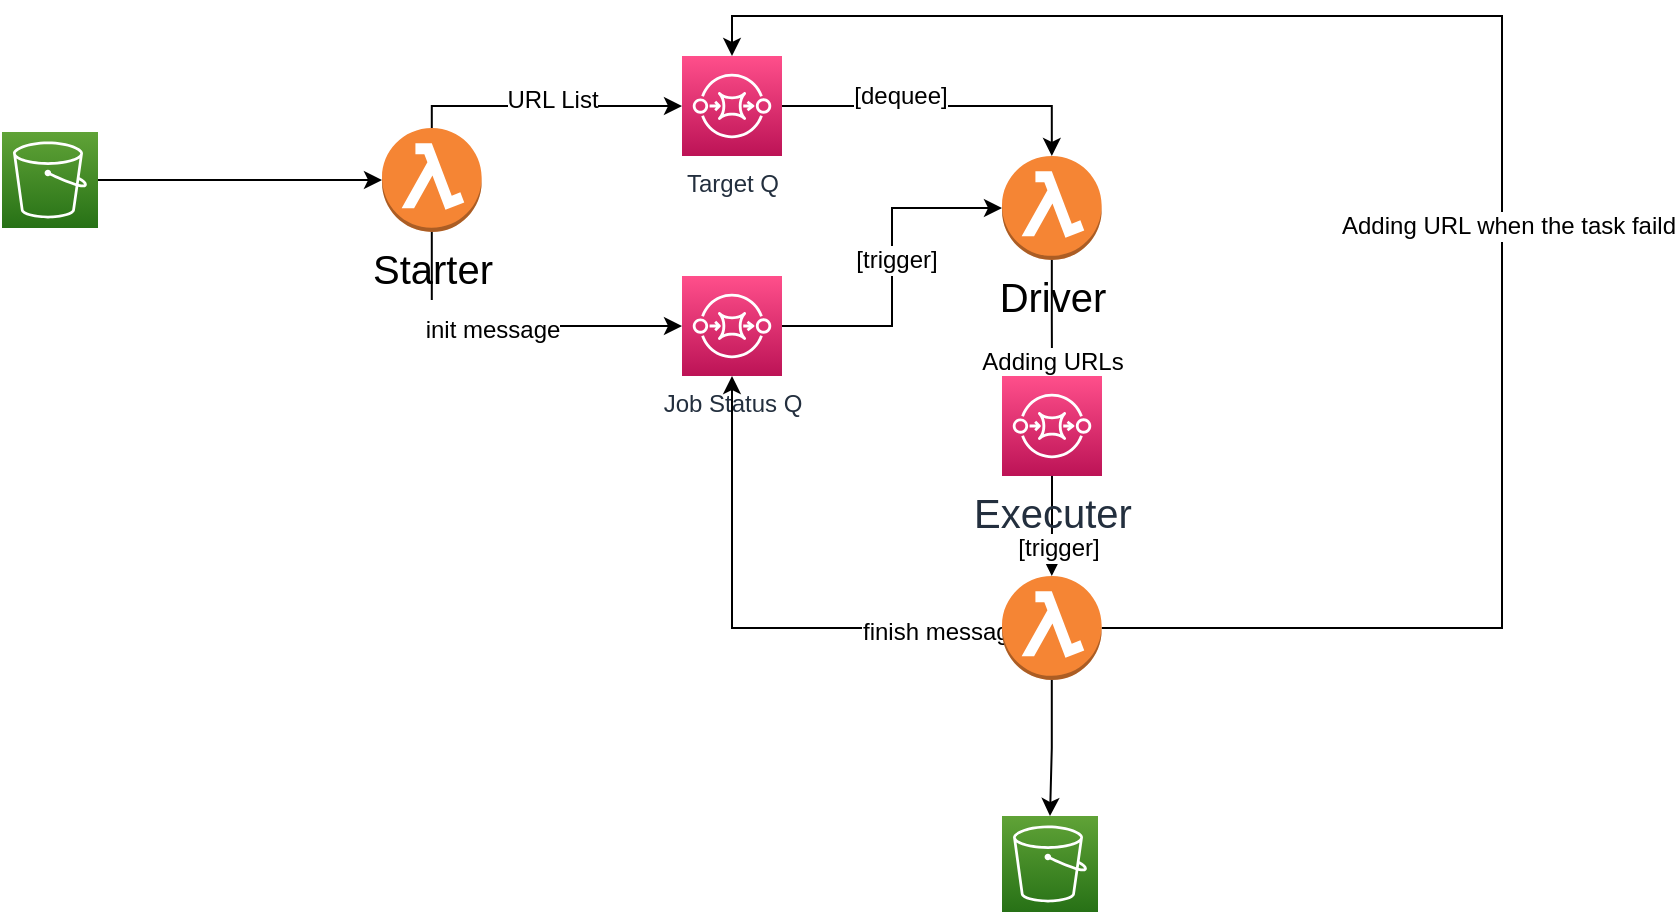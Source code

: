 <mxfile version="16.1.0" type="github">
  <diagram id="PuH-PeZwNKLEWdiO-4o5" name="Page-1">
    <mxGraphModel dx="1557" dy="447" grid="1" gridSize="10" guides="1" tooltips="1" connect="1" arrows="1" fold="1" page="1" pageScale="1" pageWidth="827" pageHeight="1169" math="0" shadow="0">
      <root>
        <mxCell id="0" />
        <mxCell id="1" parent="0" />
        <mxCell id="9dyetpEt3IkrnKQwJnKX-1" value="" style="shape=image;html=1;verticalAlign=top;verticalLabelPosition=bottom;labelBackgroundColor=#ffffff;imageAspect=0;aspect=fixed;image=https://cdn3.iconfinder.com/data/icons/cad-database-presentation-spreadsheet-vector-fil-2/512/19-128.png" vertex="1" parent="1">
          <mxGeometry x="30" y="76" width="60" height="60" as="geometry" />
        </mxCell>
        <mxCell id="9dyetpEt3IkrnKQwJnKX-17" style="edgeStyle=orthogonalEdgeStyle;rounded=0;orthogonalLoop=1;jettySize=auto;html=1;exitX=1;exitY=0.5;exitDx=0;exitDy=0;exitPerimeter=0;entryX=0.5;entryY=0;entryDx=0;entryDy=0;entryPerimeter=0;" edge="1" parent="1" source="9dyetpEt3IkrnKQwJnKX-2" target="9dyetpEt3IkrnKQwJnKX-5">
          <mxGeometry relative="1" as="geometry" />
        </mxCell>
        <mxCell id="9dyetpEt3IkrnKQwJnKX-27" value="[dequee]" style="edgeLabel;html=1;align=center;verticalAlign=middle;resizable=0;points=[];fontSize=12;" vertex="1" connectable="0" parent="9dyetpEt3IkrnKQwJnKX-17">
          <mxGeometry x="-0.265" y="5" relative="1" as="geometry">
            <mxPoint as="offset" />
          </mxGeometry>
        </mxCell>
        <mxCell id="9dyetpEt3IkrnKQwJnKX-2" value="Target Q" style="sketch=0;points=[[0,0,0],[0.25,0,0],[0.5,0,0],[0.75,0,0],[1,0,0],[0,1,0],[0.25,1,0],[0.5,1,0],[0.75,1,0],[1,1,0],[0,0.25,0],[0,0.5,0],[0,0.75,0],[1,0.25,0],[1,0.5,0],[1,0.75,0]];outlineConnect=0;fontColor=#232F3E;gradientColor=#FF4F8B;gradientDirection=north;fillColor=#BC1356;strokeColor=#ffffff;dashed=0;verticalLabelPosition=bottom;verticalAlign=top;align=center;html=1;fontSize=12;fontStyle=0;aspect=fixed;shape=mxgraph.aws4.resourceIcon;resIcon=mxgraph.aws4.sqs;" vertex="1" parent="1">
          <mxGeometry x="280" y="100" width="50" height="50" as="geometry" />
        </mxCell>
        <mxCell id="9dyetpEt3IkrnKQwJnKX-19" style="edgeStyle=orthogonalEdgeStyle;rounded=0;orthogonalLoop=1;jettySize=auto;html=1;entryX=0;entryY=0.5;entryDx=0;entryDy=0;entryPerimeter=0;fontSize=20;" edge="1" parent="1" source="9dyetpEt3IkrnKQwJnKX-3" target="9dyetpEt3IkrnKQwJnKX-5">
          <mxGeometry relative="1" as="geometry" />
        </mxCell>
        <mxCell id="9dyetpEt3IkrnKQwJnKX-28" value="[trigger]" style="edgeLabel;html=1;align=center;verticalAlign=middle;resizable=0;points=[];fontSize=12;" vertex="1" connectable="0" parent="9dyetpEt3IkrnKQwJnKX-19">
          <mxGeometry x="0.047" y="-3" relative="1" as="geometry">
            <mxPoint x="-1" as="offset" />
          </mxGeometry>
        </mxCell>
        <mxCell id="9dyetpEt3IkrnKQwJnKX-3" value="Job Status Q&lt;br&gt;" style="sketch=0;points=[[0,0,0],[0.25,0,0],[0.5,0,0],[0.75,0,0],[1,0,0],[0,1,0],[0.25,1,0],[0.5,1,0],[0.75,1,0],[1,1,0],[0,0.25,0],[0,0.5,0],[0,0.75,0],[1,0.25,0],[1,0.5,0],[1,0.75,0]];outlineConnect=0;fontColor=#232F3E;gradientColor=#FF4F8B;gradientDirection=north;fillColor=#BC1356;strokeColor=#ffffff;dashed=0;verticalLabelPosition=bottom;verticalAlign=top;align=center;html=1;fontSize=12;fontStyle=0;aspect=fixed;shape=mxgraph.aws4.resourceIcon;resIcon=mxgraph.aws4.sqs;" vertex="1" parent="1">
          <mxGeometry x="280" y="210" width="50" height="50" as="geometry" />
        </mxCell>
        <mxCell id="9dyetpEt3IkrnKQwJnKX-9" style="edgeStyle=orthogonalEdgeStyle;rounded=0;orthogonalLoop=1;jettySize=auto;html=1;entryX=0;entryY=0.5;entryDx=0;entryDy=0;entryPerimeter=0;" edge="1" parent="1" source="9dyetpEt3IkrnKQwJnKX-4" target="9dyetpEt3IkrnKQwJnKX-2">
          <mxGeometry relative="1" as="geometry">
            <Array as="points">
              <mxPoint x="155" y="125" />
            </Array>
          </mxGeometry>
        </mxCell>
        <mxCell id="9dyetpEt3IkrnKQwJnKX-21" value="URL List" style="edgeLabel;html=1;align=center;verticalAlign=middle;resizable=0;points=[];fontSize=12;" vertex="1" connectable="0" parent="9dyetpEt3IkrnKQwJnKX-9">
          <mxGeometry x="0.045" y="4" relative="1" as="geometry">
            <mxPoint y="1" as="offset" />
          </mxGeometry>
        </mxCell>
        <mxCell id="9dyetpEt3IkrnKQwJnKX-10" style="edgeStyle=orthogonalEdgeStyle;rounded=0;orthogonalLoop=1;jettySize=auto;html=1;entryX=0;entryY=0.5;entryDx=0;entryDy=0;entryPerimeter=0;" edge="1" parent="1" source="9dyetpEt3IkrnKQwJnKX-4" target="9dyetpEt3IkrnKQwJnKX-3">
          <mxGeometry relative="1" as="geometry">
            <Array as="points">
              <mxPoint x="155" y="235" />
            </Array>
          </mxGeometry>
        </mxCell>
        <mxCell id="9dyetpEt3IkrnKQwJnKX-20" value="&lt;font style=&quot;font-size: 12px&quot;&gt;init message&lt;/font&gt;" style="edgeLabel;html=1;align=center;verticalAlign=middle;resizable=0;points=[];fontSize=20;" vertex="1" connectable="0" parent="9dyetpEt3IkrnKQwJnKX-10">
          <mxGeometry x="-0.104" y="2" relative="1" as="geometry">
            <mxPoint as="offset" />
          </mxGeometry>
        </mxCell>
        <mxCell id="9dyetpEt3IkrnKQwJnKX-4" value="&lt;font style=&quot;font-size: 20px&quot;&gt;Starter&lt;/font&gt;" style="outlineConnect=0;dashed=0;verticalLabelPosition=bottom;verticalAlign=top;align=center;html=1;shape=mxgraph.aws3.lambda_function;fillColor=#F58534;gradientColor=none;" vertex="1" parent="1">
          <mxGeometry x="130" y="136" width="49.83" height="52" as="geometry" />
        </mxCell>
        <mxCell id="9dyetpEt3IkrnKQwJnKX-13" style="edgeStyle=orthogonalEdgeStyle;rounded=0;orthogonalLoop=1;jettySize=auto;html=1;exitX=0.5;exitY=1;exitDx=0;exitDy=0;exitPerimeter=0;entryX=0.5;entryY=0;entryDx=0;entryDy=0;entryPerimeter=0;" edge="1" parent="1" source="9dyetpEt3IkrnKQwJnKX-5" target="9dyetpEt3IkrnKQwJnKX-12">
          <mxGeometry relative="1" as="geometry" />
        </mxCell>
        <mxCell id="9dyetpEt3IkrnKQwJnKX-31" value="Adding URLs" style="edgeLabel;html=1;align=center;verticalAlign=middle;resizable=0;points=[];fontSize=12;" vertex="1" connectable="0" parent="9dyetpEt3IkrnKQwJnKX-13">
          <mxGeometry x="0.744" relative="1" as="geometry">
            <mxPoint as="offset" />
          </mxGeometry>
        </mxCell>
        <mxCell id="9dyetpEt3IkrnKQwJnKX-5" value="&lt;font style=&quot;font-size: 20px&quot;&gt;Driver&lt;/font&gt;" style="outlineConnect=0;dashed=0;verticalLabelPosition=bottom;verticalAlign=top;align=center;html=1;shape=mxgraph.aws3.lambda_function;fillColor=#F58534;gradientColor=none;" vertex="1" parent="1">
          <mxGeometry x="440" y="150" width="49.83" height="52" as="geometry" />
        </mxCell>
        <mxCell id="9dyetpEt3IkrnKQwJnKX-8" style="edgeStyle=orthogonalEdgeStyle;rounded=0;orthogonalLoop=1;jettySize=auto;html=1;entryX=0;entryY=0.5;entryDx=0;entryDy=0;entryPerimeter=0;" edge="1" parent="1" source="9dyetpEt3IkrnKQwJnKX-7" target="9dyetpEt3IkrnKQwJnKX-4">
          <mxGeometry relative="1" as="geometry" />
        </mxCell>
        <mxCell id="9dyetpEt3IkrnKQwJnKX-7" value="" style="sketch=0;points=[[0,0,0],[0.25,0,0],[0.5,0,0],[0.75,0,0],[1,0,0],[0,1,0],[0.25,1,0],[0.5,1,0],[0.75,1,0],[1,1,0],[0,0.25,0],[0,0.5,0],[0,0.75,0],[1,0.25,0],[1,0.5,0],[1,0.75,0]];outlineConnect=0;fontColor=#232F3E;gradientColor=#60A337;gradientDirection=north;fillColor=#277116;strokeColor=#ffffff;dashed=0;verticalLabelPosition=bottom;verticalAlign=top;align=center;html=1;fontSize=12;fontStyle=0;aspect=fixed;shape=mxgraph.aws4.resourceIcon;resIcon=mxgraph.aws4.s3;" vertex="1" parent="1">
          <mxGeometry x="-60" y="138" width="48" height="48" as="geometry" />
        </mxCell>
        <mxCell id="9dyetpEt3IkrnKQwJnKX-15" style="edgeStyle=orthogonalEdgeStyle;rounded=0;orthogonalLoop=1;jettySize=auto;html=1;exitX=0;exitY=0.5;exitDx=0;exitDy=0;exitPerimeter=0;entryX=0.5;entryY=1;entryDx=0;entryDy=0;entryPerimeter=0;" edge="1" parent="1" source="9dyetpEt3IkrnKQwJnKX-11" target="9dyetpEt3IkrnKQwJnKX-3">
          <mxGeometry relative="1" as="geometry" />
        </mxCell>
        <mxCell id="9dyetpEt3IkrnKQwJnKX-26" value="finish message" style="edgeLabel;html=1;align=center;verticalAlign=middle;resizable=0;points=[];fontSize=12;" vertex="1" connectable="0" parent="9dyetpEt3IkrnKQwJnKX-15">
          <mxGeometry x="-0.77" y="2" relative="1" as="geometry">
            <mxPoint as="offset" />
          </mxGeometry>
        </mxCell>
        <mxCell id="9dyetpEt3IkrnKQwJnKX-16" style="edgeStyle=orthogonalEdgeStyle;rounded=0;orthogonalLoop=1;jettySize=auto;html=1;exitX=1;exitY=0.5;exitDx=0;exitDy=0;exitPerimeter=0;entryX=0.5;entryY=0;entryDx=0;entryDy=0;entryPerimeter=0;" edge="1" parent="1" source="9dyetpEt3IkrnKQwJnKX-11" target="9dyetpEt3IkrnKQwJnKX-2">
          <mxGeometry relative="1" as="geometry">
            <Array as="points">
              <mxPoint x="690" y="386" />
              <mxPoint x="690" y="80" />
              <mxPoint x="305" y="80" />
            </Array>
          </mxGeometry>
        </mxCell>
        <mxCell id="9dyetpEt3IkrnKQwJnKX-22" value="Adding URL when the task faild" style="edgeLabel;html=1;align=center;verticalAlign=middle;resizable=0;points=[];fontSize=12;" vertex="1" connectable="0" parent="9dyetpEt3IkrnKQwJnKX-16">
          <mxGeometry x="-0.12" y="-2" relative="1" as="geometry">
            <mxPoint x="1" as="offset" />
          </mxGeometry>
        </mxCell>
        <mxCell id="9dyetpEt3IkrnKQwJnKX-24" style="edgeStyle=orthogonalEdgeStyle;rounded=0;orthogonalLoop=1;jettySize=auto;html=1;fontSize=12;" edge="1" parent="1" source="9dyetpEt3IkrnKQwJnKX-11" target="9dyetpEt3IkrnKQwJnKX-23">
          <mxGeometry relative="1" as="geometry" />
        </mxCell>
        <mxCell id="9dyetpEt3IkrnKQwJnKX-11" value="" style="outlineConnect=0;dashed=0;verticalLabelPosition=bottom;verticalAlign=top;align=center;html=1;shape=mxgraph.aws3.lambda_function;fillColor=#F58534;gradientColor=none;" vertex="1" parent="1">
          <mxGeometry x="440" y="360" width="49.83" height="52" as="geometry" />
        </mxCell>
        <mxCell id="9dyetpEt3IkrnKQwJnKX-14" style="edgeStyle=orthogonalEdgeStyle;rounded=0;orthogonalLoop=1;jettySize=auto;html=1;exitX=0.5;exitY=1;exitDx=0;exitDy=0;exitPerimeter=0;" edge="1" parent="1" source="9dyetpEt3IkrnKQwJnKX-12" target="9dyetpEt3IkrnKQwJnKX-11">
          <mxGeometry relative="1" as="geometry" />
        </mxCell>
        <mxCell id="9dyetpEt3IkrnKQwJnKX-30" value="[trigger]" style="edgeLabel;html=1;align=center;verticalAlign=middle;resizable=0;points=[];fontSize=12;" vertex="1" connectable="0" parent="9dyetpEt3IkrnKQwJnKX-14">
          <mxGeometry x="0.411" y="3" relative="1" as="geometry">
            <mxPoint as="offset" />
          </mxGeometry>
        </mxCell>
        <mxCell id="9dyetpEt3IkrnKQwJnKX-12" value="&lt;font style=&quot;font-size: 20px&quot;&gt;Executer&lt;/font&gt;" style="sketch=0;points=[[0,0,0],[0.25,0,0],[0.5,0,0],[0.75,0,0],[1,0,0],[0,1,0],[0.25,1,0],[0.5,1,0],[0.75,1,0],[1,1,0],[0,0.25,0],[0,0.5,0],[0,0.75,0],[1,0.25,0],[1,0.5,0],[1,0.75,0]];outlineConnect=0;fontColor=#232F3E;gradientColor=#FF4F8B;gradientDirection=north;fillColor=#BC1356;strokeColor=#ffffff;dashed=0;verticalLabelPosition=bottom;verticalAlign=top;align=center;html=1;fontSize=12;fontStyle=0;aspect=fixed;shape=mxgraph.aws4.resourceIcon;resIcon=mxgraph.aws4.sqs;" vertex="1" parent="1">
          <mxGeometry x="440" y="260" width="50" height="50" as="geometry" />
        </mxCell>
        <mxCell id="9dyetpEt3IkrnKQwJnKX-23" value="" style="sketch=0;points=[[0,0,0],[0.25,0,0],[0.5,0,0],[0.75,0,0],[1,0,0],[0,1,0],[0.25,1,0],[0.5,1,0],[0.75,1,0],[1,1,0],[0,0.25,0],[0,0.5,0],[0,0.75,0],[1,0.25,0],[1,0.5,0],[1,0.75,0]];outlineConnect=0;fontColor=#232F3E;gradientColor=#60A337;gradientDirection=north;fillColor=#277116;strokeColor=#ffffff;dashed=0;verticalLabelPosition=bottom;verticalAlign=top;align=center;html=1;fontSize=12;fontStyle=0;aspect=fixed;shape=mxgraph.aws4.resourceIcon;resIcon=mxgraph.aws4.s3;" vertex="1" parent="1">
          <mxGeometry x="440" y="480" width="48" height="48" as="geometry" />
        </mxCell>
        <mxCell id="9dyetpEt3IkrnKQwJnKX-25" value="" style="shape=image;html=1;verticalAlign=top;verticalLabelPosition=bottom;labelBackgroundColor=#ffffff;imageAspect=0;aspect=fixed;image=https://cdn3.iconfinder.com/data/icons/cad-database-presentation-spreadsheet-vector-fil-2/512/19-128.png" vertex="1" parent="1">
          <mxGeometry x="520" y="412" width="60" height="60" as="geometry" />
        </mxCell>
      </root>
    </mxGraphModel>
  </diagram>
</mxfile>
